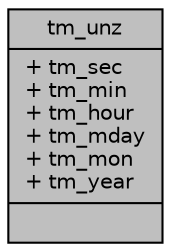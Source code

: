 digraph "tm_unz"
{
  edge [fontname="Helvetica",fontsize="10",labelfontname="Helvetica",labelfontsize="10"];
  node [fontname="Helvetica",fontsize="10",shape=record];
  Node1 [label="{tm_unz\n|+ tm_sec\l+ tm_min\l+ tm_hour\l+ tm_mday\l+ tm_mon\l+ tm_year\l|}",height=0.2,width=0.4,color="black", fillcolor="grey75", style="filled", fontcolor="black"];
}
